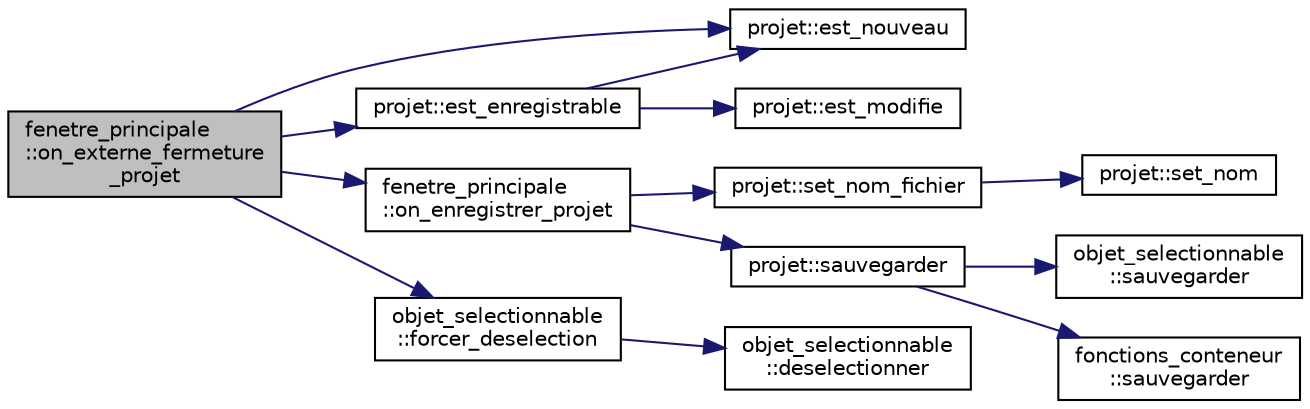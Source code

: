 digraph "fenetre_principale::on_externe_fermeture_projet"
{
  edge [fontname="Helvetica",fontsize="10",labelfontname="Helvetica",labelfontsize="10"];
  node [fontname="Helvetica",fontsize="10",shape=record];
  rankdir="LR";
  Node1442 [label="fenetre_principale\l::on_externe_fermeture\l_projet",height=0.2,width=0.4,color="black", fillcolor="grey75", style="filled", fontcolor="black"];
  Node1442 -> Node1443 [color="midnightblue",fontsize="10",style="solid",fontname="Helvetica"];
  Node1443 [label="projet::est_enregistrable",height=0.2,width=0.4,color="black", fillcolor="white", style="filled",URL="$classprojet.html#af3ec26f8d89ead3d91a5f6098b83e242"];
  Node1443 -> Node1444 [color="midnightblue",fontsize="10",style="solid",fontname="Helvetica"];
  Node1444 [label="projet::est_nouveau",height=0.2,width=0.4,color="black", fillcolor="white", style="filled",URL="$classprojet.html#a5ec26ee61a91af62a268bb85263d6a30"];
  Node1443 -> Node1445 [color="midnightblue",fontsize="10",style="solid",fontname="Helvetica"];
  Node1445 [label="projet::est_modifie",height=0.2,width=0.4,color="black", fillcolor="white", style="filled",URL="$classprojet.html#a3ce849f59d754f05de9cf9b4ec06c46f"];
  Node1442 -> Node1444 [color="midnightblue",fontsize="10",style="solid",fontname="Helvetica"];
  Node1442 -> Node1446 [color="midnightblue",fontsize="10",style="solid",fontname="Helvetica"];
  Node1446 [label="fenetre_principale\l::on_enregistrer_projet",height=0.2,width=0.4,color="black", fillcolor="white", style="filled",URL="$classfenetre__principale.html#a31a75b71153c61bb51cc1226eed99cfa",tooltip="Enregistre un projet donné avec un nom de fichier spécifié. "];
  Node1446 -> Node1447 [color="midnightblue",fontsize="10",style="solid",fontname="Helvetica"];
  Node1447 [label="projet::set_nom_fichier",height=0.2,width=0.4,color="black", fillcolor="white", style="filled",URL="$classprojet.html#ad8800652d03f73eaad197af702d3d133"];
  Node1447 -> Node1448 [color="midnightblue",fontsize="10",style="solid",fontname="Helvetica"];
  Node1448 [label="projet::set_nom",height=0.2,width=0.4,color="black", fillcolor="white", style="filled",URL="$classprojet.html#a3020254e65eb57b4c36bf7990021ad2b"];
  Node1446 -> Node1449 [color="midnightblue",fontsize="10",style="solid",fontname="Helvetica"];
  Node1449 [label="projet::sauvegarder",height=0.2,width=0.4,color="black", fillcolor="white", style="filled",URL="$classprojet.html#a83aaa7aa7215729f319047a1f74d0a31"];
  Node1449 -> Node1450 [color="midnightblue",fontsize="10",style="solid",fontname="Helvetica"];
  Node1450 [label="objet_selectionnable\l::sauvegarder",height=0.2,width=0.4,color="black", fillcolor="white", style="filled",URL="$classobjet__selectionnable.html#af4f1e02d8ede68cfb073770ed85e4899"];
  Node1449 -> Node1451 [color="midnightblue",fontsize="10",style="solid",fontname="Helvetica"];
  Node1451 [label="fonctions_conteneur\l::sauvegarder",height=0.2,width=0.4,color="black", fillcolor="white", style="filled",URL="$classfonctions__conteneur.html#a45ec80993babd844410c429794357871"];
  Node1442 -> Node1452 [color="midnightblue",fontsize="10",style="solid",fontname="Helvetica"];
  Node1452 [label="objet_selectionnable\l::forcer_deselection",height=0.2,width=0.4,color="black", fillcolor="white", style="filled",URL="$classobjet__selectionnable.html#ab2fb752b9ba998ed26975936d1d5beaa"];
  Node1452 -> Node1453 [color="midnightblue",fontsize="10",style="solid",fontname="Helvetica"];
  Node1453 [label="objet_selectionnable\l::deselectionner",height=0.2,width=0.4,color="black", fillcolor="white", style="filled",URL="$classobjet__selectionnable.html#a555085da89b30b07349064bb54a26138"];
}
